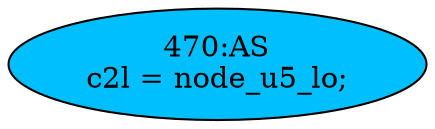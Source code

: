 strict digraph "" {
	node [label="\N"];
	"470:AS"	 [ast="<pyverilog.vparser.ast.Assign object at 0x7f90abd2bfd0>",
		def_var="['c2l']",
		fillcolor=deepskyblue,
		label="470:AS
c2l = node_u5_lo;",
		statements="[]",
		style=filled,
		typ=Assign,
		use_var="['node_u5_lo']"];
}

